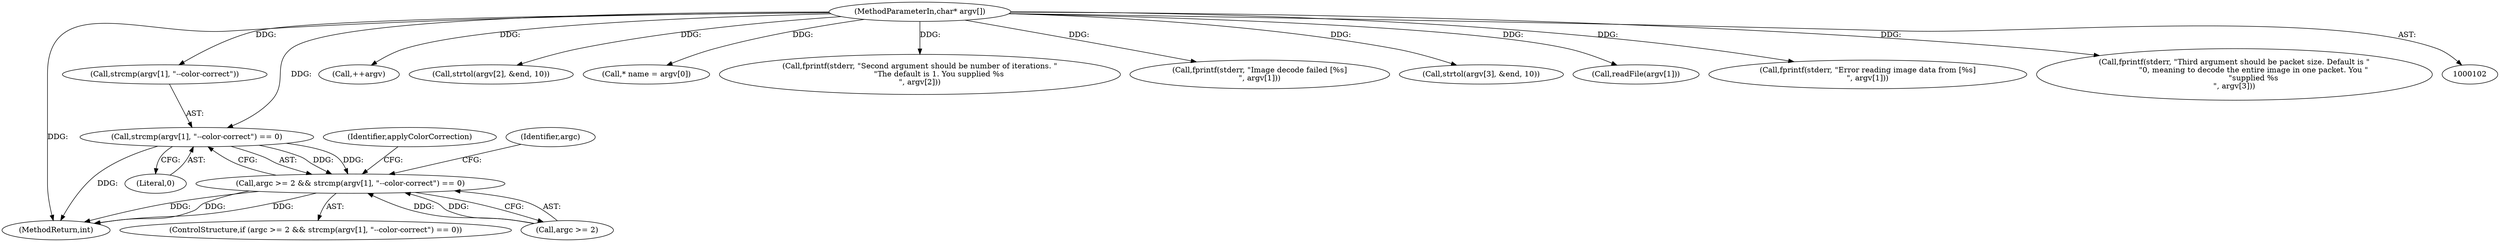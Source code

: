 digraph "0_Chrome_0d151e09e13a704e9738ea913d117df7282e6c7d_1@API" {
"1000121" [label="(Call,strcmp(argv[1], \"--color-correct\") == 0)"];
"1000104" [label="(MethodParameterIn,char* argv[])"];
"1000117" [label="(Call,argc >= 2 && strcmp(argv[1], \"--color-correct\") == 0)"];
"1000312" [label="(MethodReturn,int)"];
"1000134" [label="(Call,++argv)"];
"1000163" [label="(Call,strtol(argv[2], &end, 10))"];
"1000116" [label="(ControlStructure,if (argc >= 2 && strcmp(argv[1], \"--color-correct\") == 0))"];
"1000117" [label="(Call,argc >= 2 && strcmp(argv[1], \"--color-correct\") == 0)"];
"1000122" [label="(Call,strcmp(argv[1], \"--color-correct\"))"];
"1000129" [label="(Identifier,applyColorCorrection)"];
"1000107" [label="(Call,* name = argv[0])"];
"1000121" [label="(Call,strcmp(argv[1], \"--color-correct\") == 0)"];
"1000179" [label="(Call,fprintf(stderr, \"Second argument should be number of iterations. \"\n                \"The default is 1. You supplied %s\n\", argv[2]))"];
"1000290" [label="(Call,fprintf(stderr, \"Image decode failed [%s]\n\", argv[1]))"];
"1000202" [label="(Call,strtol(argv[3], &end, 10))"];
"1000231" [label="(Call,readFile(argv[1]))"];
"1000139" [label="(Identifier,argc)"];
"1000104" [label="(MethodParameterIn,char* argv[])"];
"1000242" [label="(Call,fprintf(stderr, \"Error reading image data from [%s]\n\", argv[1]))"];
"1000215" [label="(Call,fprintf(stderr, \"Third argument should be packet size. Default is \"\n                \"0, meaning to decode the entire image in one packet. You \"\n                \"supplied %s\n\", argv[3]))"];
"1000127" [label="(Literal,0)"];
"1000118" [label="(Call,argc >= 2)"];
"1000121" -> "1000117"  [label="AST: "];
"1000121" -> "1000127"  [label="CFG: "];
"1000122" -> "1000121"  [label="AST: "];
"1000127" -> "1000121"  [label="AST: "];
"1000117" -> "1000121"  [label="CFG: "];
"1000121" -> "1000312"  [label="DDG: "];
"1000121" -> "1000117"  [label="DDG: "];
"1000121" -> "1000117"  [label="DDG: "];
"1000104" -> "1000121"  [label="DDG: "];
"1000104" -> "1000102"  [label="AST: "];
"1000104" -> "1000312"  [label="DDG: "];
"1000104" -> "1000107"  [label="DDG: "];
"1000104" -> "1000122"  [label="DDG: "];
"1000104" -> "1000134"  [label="DDG: "];
"1000104" -> "1000163"  [label="DDG: "];
"1000104" -> "1000179"  [label="DDG: "];
"1000104" -> "1000202"  [label="DDG: "];
"1000104" -> "1000215"  [label="DDG: "];
"1000104" -> "1000231"  [label="DDG: "];
"1000104" -> "1000242"  [label="DDG: "];
"1000104" -> "1000290"  [label="DDG: "];
"1000117" -> "1000116"  [label="AST: "];
"1000117" -> "1000118"  [label="CFG: "];
"1000118" -> "1000117"  [label="AST: "];
"1000129" -> "1000117"  [label="CFG: "];
"1000139" -> "1000117"  [label="CFG: "];
"1000117" -> "1000312"  [label="DDG: "];
"1000117" -> "1000312"  [label="DDG: "];
"1000117" -> "1000312"  [label="DDG: "];
"1000118" -> "1000117"  [label="DDG: "];
"1000118" -> "1000117"  [label="DDG: "];
}

